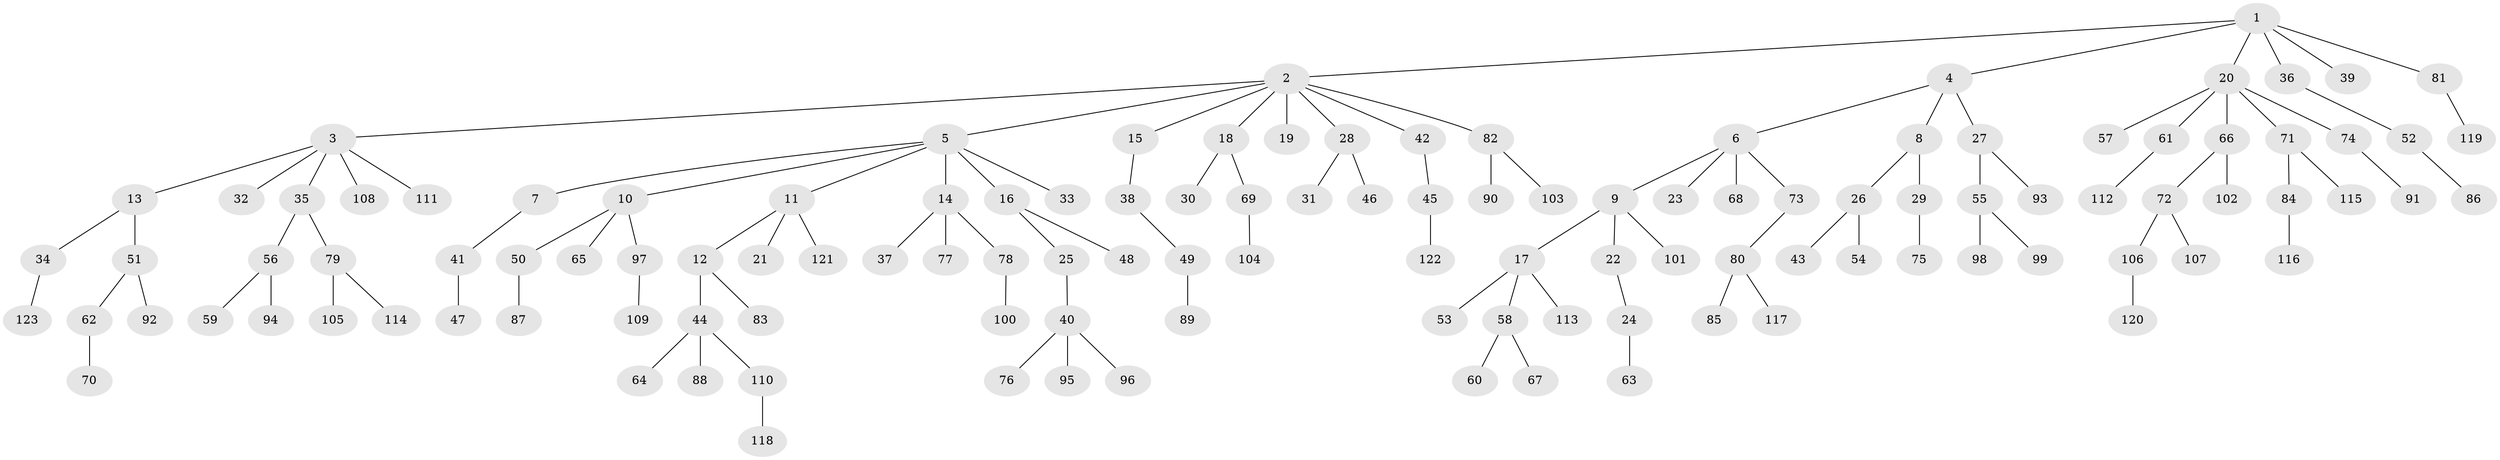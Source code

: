 // Generated by graph-tools (version 1.1) at 2025/11/02/27/25 16:11:26]
// undirected, 123 vertices, 122 edges
graph export_dot {
graph [start="1"]
  node [color=gray90,style=filled];
  1;
  2;
  3;
  4;
  5;
  6;
  7;
  8;
  9;
  10;
  11;
  12;
  13;
  14;
  15;
  16;
  17;
  18;
  19;
  20;
  21;
  22;
  23;
  24;
  25;
  26;
  27;
  28;
  29;
  30;
  31;
  32;
  33;
  34;
  35;
  36;
  37;
  38;
  39;
  40;
  41;
  42;
  43;
  44;
  45;
  46;
  47;
  48;
  49;
  50;
  51;
  52;
  53;
  54;
  55;
  56;
  57;
  58;
  59;
  60;
  61;
  62;
  63;
  64;
  65;
  66;
  67;
  68;
  69;
  70;
  71;
  72;
  73;
  74;
  75;
  76;
  77;
  78;
  79;
  80;
  81;
  82;
  83;
  84;
  85;
  86;
  87;
  88;
  89;
  90;
  91;
  92;
  93;
  94;
  95;
  96;
  97;
  98;
  99;
  100;
  101;
  102;
  103;
  104;
  105;
  106;
  107;
  108;
  109;
  110;
  111;
  112;
  113;
  114;
  115;
  116;
  117;
  118;
  119;
  120;
  121;
  122;
  123;
  1 -- 2;
  1 -- 4;
  1 -- 20;
  1 -- 36;
  1 -- 39;
  1 -- 81;
  2 -- 3;
  2 -- 5;
  2 -- 15;
  2 -- 18;
  2 -- 19;
  2 -- 28;
  2 -- 42;
  2 -- 82;
  3 -- 13;
  3 -- 32;
  3 -- 35;
  3 -- 108;
  3 -- 111;
  4 -- 6;
  4 -- 8;
  4 -- 27;
  5 -- 7;
  5 -- 10;
  5 -- 11;
  5 -- 14;
  5 -- 16;
  5 -- 33;
  6 -- 9;
  6 -- 23;
  6 -- 68;
  6 -- 73;
  7 -- 41;
  8 -- 26;
  8 -- 29;
  9 -- 17;
  9 -- 22;
  9 -- 101;
  10 -- 50;
  10 -- 65;
  10 -- 97;
  11 -- 12;
  11 -- 21;
  11 -- 121;
  12 -- 44;
  12 -- 83;
  13 -- 34;
  13 -- 51;
  14 -- 37;
  14 -- 77;
  14 -- 78;
  15 -- 38;
  16 -- 25;
  16 -- 48;
  17 -- 53;
  17 -- 58;
  17 -- 113;
  18 -- 30;
  18 -- 69;
  20 -- 57;
  20 -- 61;
  20 -- 66;
  20 -- 71;
  20 -- 74;
  22 -- 24;
  24 -- 63;
  25 -- 40;
  26 -- 43;
  26 -- 54;
  27 -- 55;
  27 -- 93;
  28 -- 31;
  28 -- 46;
  29 -- 75;
  34 -- 123;
  35 -- 56;
  35 -- 79;
  36 -- 52;
  38 -- 49;
  40 -- 76;
  40 -- 95;
  40 -- 96;
  41 -- 47;
  42 -- 45;
  44 -- 64;
  44 -- 88;
  44 -- 110;
  45 -- 122;
  49 -- 89;
  50 -- 87;
  51 -- 62;
  51 -- 92;
  52 -- 86;
  55 -- 98;
  55 -- 99;
  56 -- 59;
  56 -- 94;
  58 -- 60;
  58 -- 67;
  61 -- 112;
  62 -- 70;
  66 -- 72;
  66 -- 102;
  69 -- 104;
  71 -- 84;
  71 -- 115;
  72 -- 106;
  72 -- 107;
  73 -- 80;
  74 -- 91;
  78 -- 100;
  79 -- 105;
  79 -- 114;
  80 -- 85;
  80 -- 117;
  81 -- 119;
  82 -- 90;
  82 -- 103;
  84 -- 116;
  97 -- 109;
  106 -- 120;
  110 -- 118;
}
